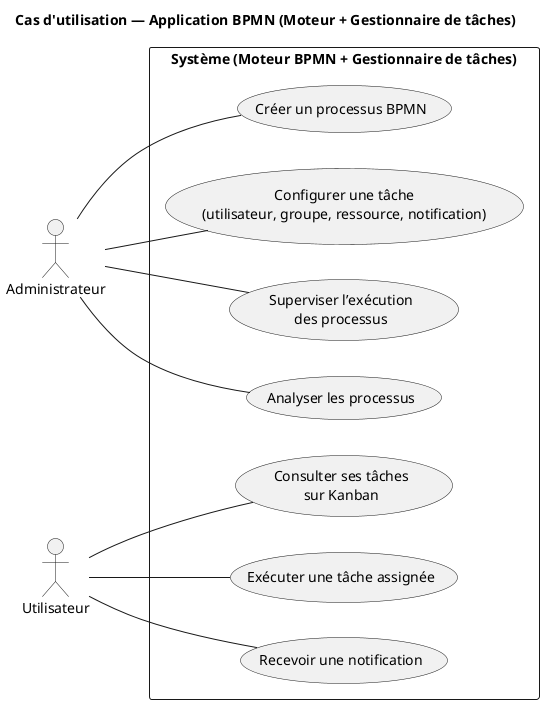 @startuml
title Cas d'utilisation — Application BPMN (Moteur + Gestionnaire de tâches)
left to right direction

actor "Administrateur" as Admin
actor "Utilisateur" as User

rectangle "Système (Moteur BPMN + Gestionnaire de tâches)" as System {
  usecase "Créer un processus BPMN" as UC_CreateProcess
  usecase "Configurer une tâche\n(utilisateur, groupe, ressource, notification)" as UC_ConfigTask
  usecase "Superviser l’exécution\ndes processus" as UC_Monitor
  usecase "Analyser les processus" as UC_Analyze

  usecase "Consulter ses tâches\nsur Kanban" as UC_ViewKanban
  usecase "Exécuter une tâche assignée" as UC_ExecuteTask
  usecase "Recevoir une notification" as UC_ReceiveNotif
}

' Associations
Admin -- UC_CreateProcess
Admin -- UC_ConfigTask
Admin -- UC_Monitor
Admin -- UC_Analyze

User -- UC_ViewKanban
User -- UC_ExecuteTask
User -- UC_ReceiveNotif

@enduml